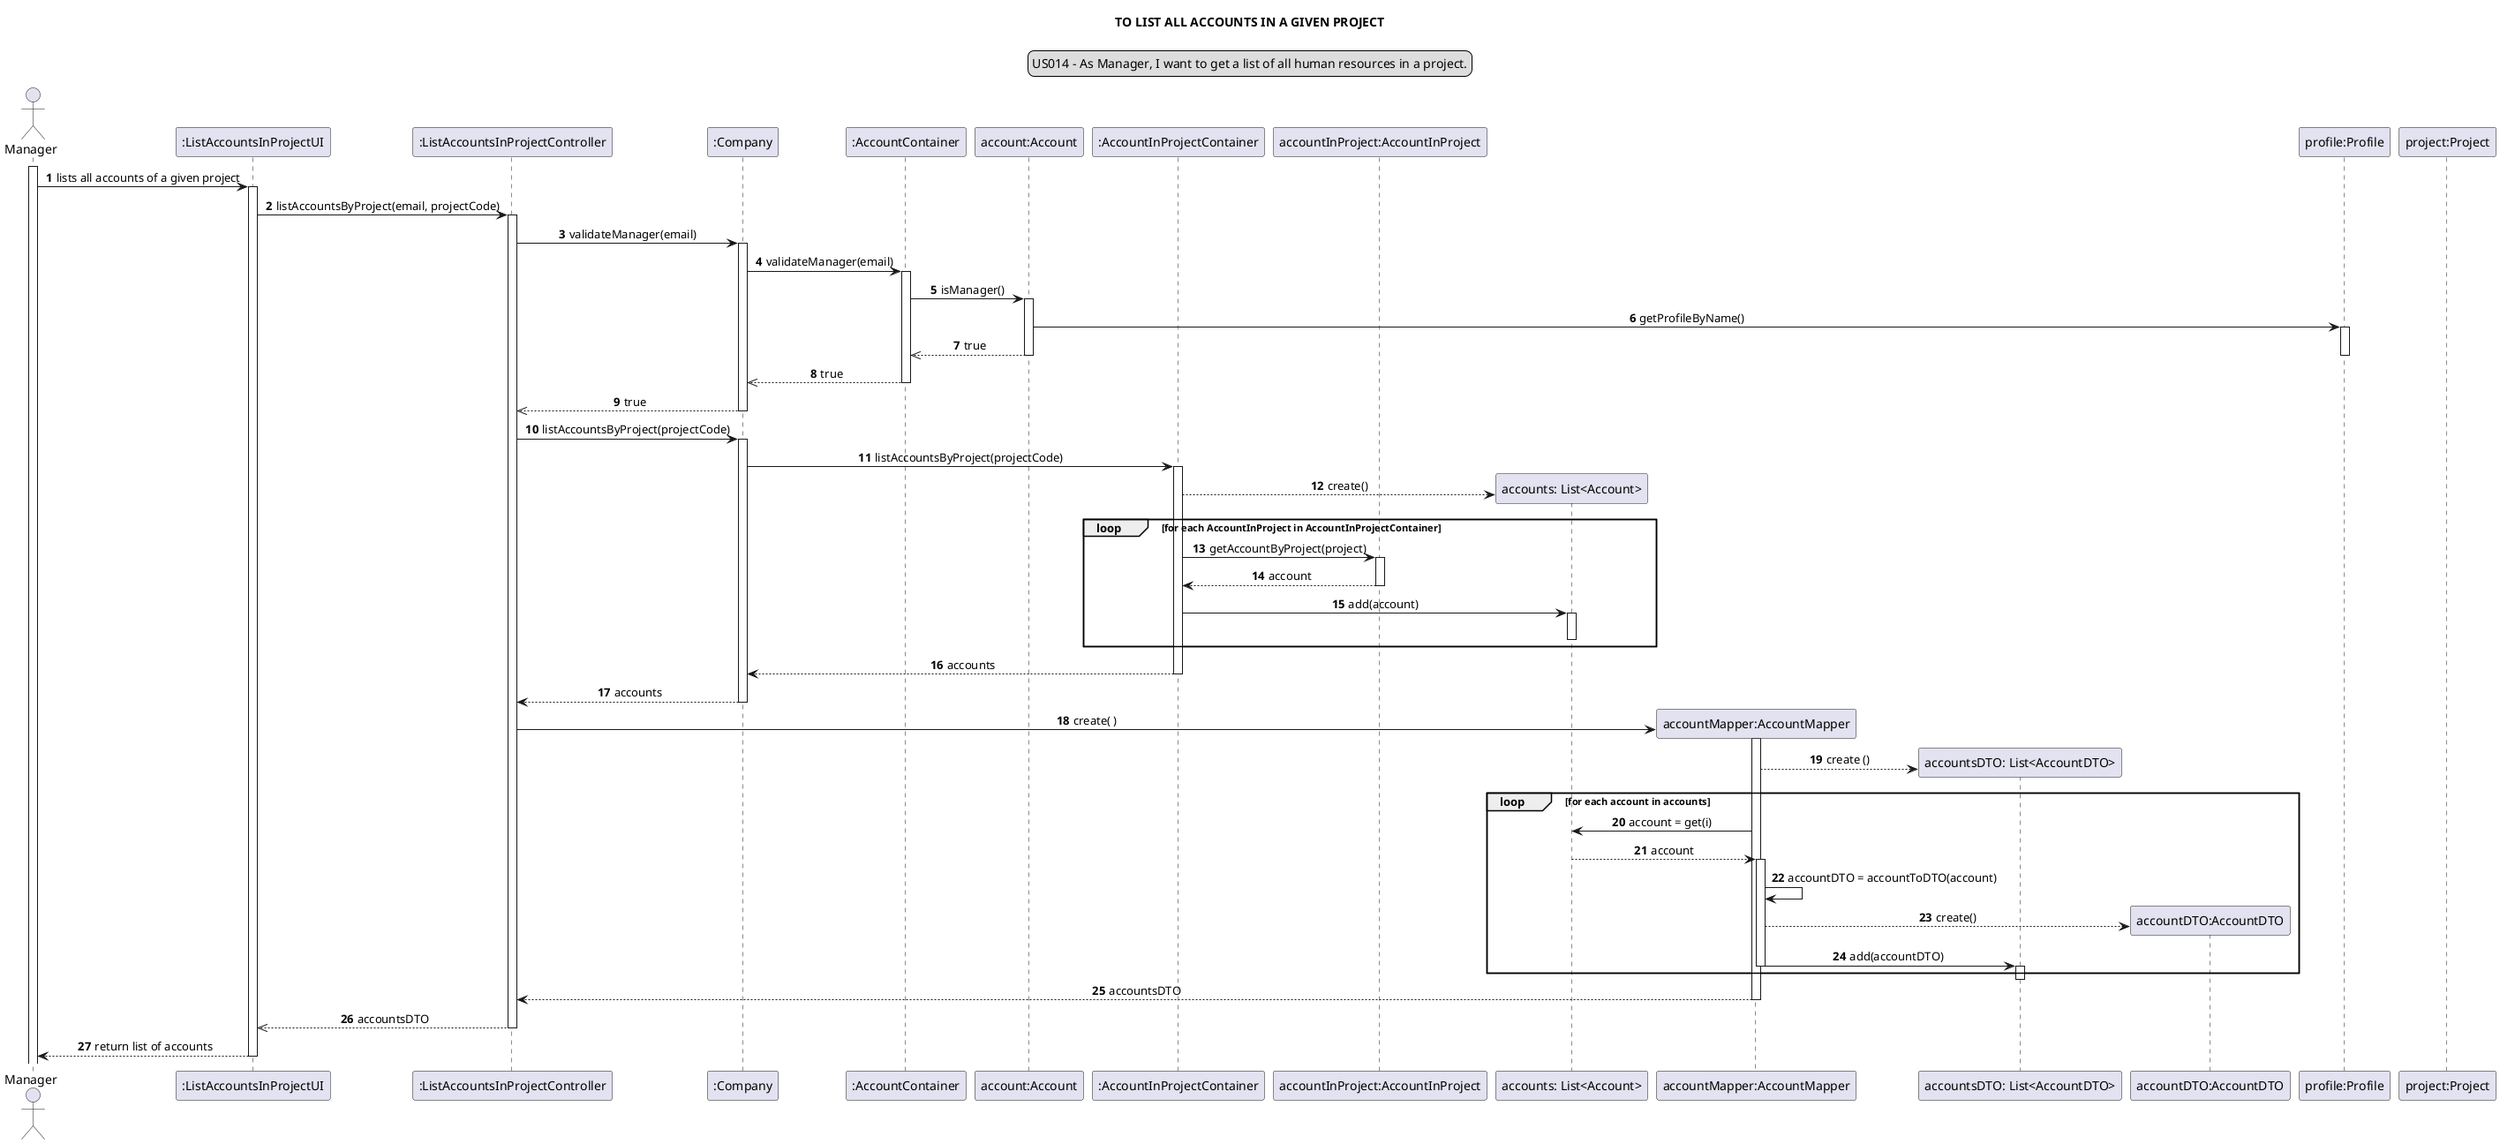 @startuml
skinparam sequenceMessageAlign center
title TO LIST ALL ACCOUNTS IN A GIVEN PROJECT
legend top
US014 - As Manager, I want to get a list of all human resources in a project.
end legend
autonumber

actor Manager
participant ":ListAccountsInProjectUI" as ui
participant ":ListAccountsInProjectController" as controller
participant ":Company" as company
participant ":AccountContainer" as ac
participant "account:Account" as a
participant ":AccountInProjectContainer" as aipc
participant "accountInProject:AccountInProject" as aip
participant "accounts: List<Account>" as list
participant "accountMapper:AccountMapper" as mapper
participant "accountsDTO: List<AccountDTO>" as listDTO
participant "accountDTO:AccountDTO" as DTO
participant "profile:Profile" as pf
participant "project:Project"


activate Manager
Manager -> ui: lists all accounts of a given project
activate ui
ui -> controller: listAccountsByProject(email, projectCode)
activate controller
controller -> company: validateManager(email)
activate company
company -> ac: validateManager(email)
activate ac
ac -> a: isManager()
activate a
a -> pf : getProfileByName()
activate pf
a -->> ac: true
deactivate pf
deactivate a
ac -->> company: true
deactivate ac
company -->> controller: true
deactivate company
controller -> company: listAccountsByProject(projectCode)
activate company
company -> aipc: listAccountsByProject(projectCode)
activate aipc
create list
aipc --> list :create()
loop for each AccountInProject in AccountInProjectContainer
aipc -> aip : getAccountByProject(project)
activate aip
aip --> aipc : account
deactivate aip
aipc -> list : add(account)
activate list
deactivate list
end loop
aipc --> company : accounts
deactivate aipc
company --> controller: accounts
deactivate company
create mapper
controller -> mapper: create( )
create listDTO
activate mapper
mapper --> listDTO: create ()
loop for each account in accounts
mapper -> list: account = get(i)
list --> mapper: account
activate mapper
mapper -> mapper : accountDTO = accountToDTO(account)
create DTO
mapper --> DTO : create()
mapper ->listDTO :add(accountDTO)
deactivate mapper
activate listDTO
end loop
deactivate listDTO
mapper --> controller :accountsDTO
deactivate mapper
controller -->> ui: accountsDTO
deactivate controller
ui --> Manager: return list of accounts
deactivate ui
@enduml